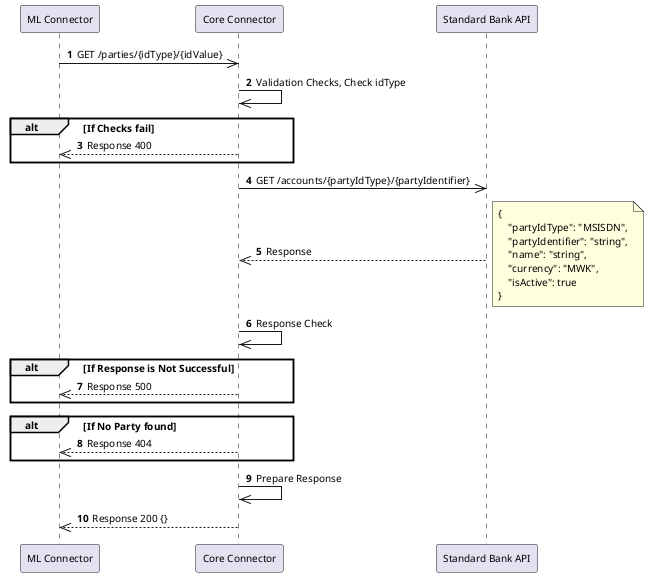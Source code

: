 @startuml name="payee-get-parties"

skinparam defaultFontSize 10
autonumber

participant "ML Connector" as ML
participant "Core Connector" as CC
participant "Standard Bank API" as SBAPI

ML ->> CC: GET /parties/{idType}/{idValue}

CC ->> CC: Validation Checks, Check idType

alt If Checks fail
    CC -->> ML: Response 400
end

CC ->> SBAPI: GET /accounts/{partyIdType}/{partyIdentifier}

SBAPI -->> CC: Response
note right
{
    "partyIdType": "MSISDN",
    "partyIdentifier": "string",
    "name": "string",
    "currency": "MWK",
    "isActive": true
}
end note

CC ->> CC: Response Check

alt If Response is Not Successful
    CC -->> ML: Response 500
end

alt If No Party found
    CC -->> ML: Response 404
end

CC ->> CC: Prepare Response
CC -->> ML: Response 200 {}

@enduml
